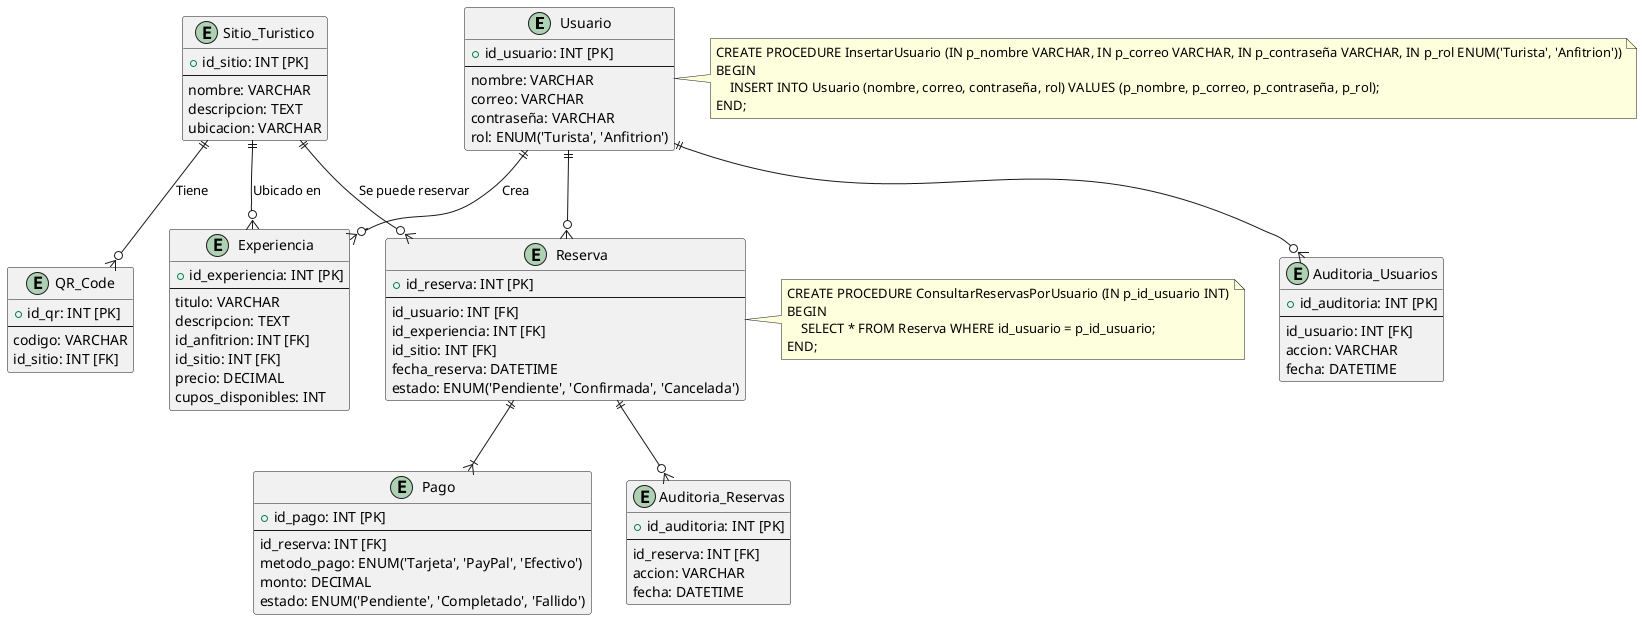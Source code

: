@startuml

entity Usuario {
    +id_usuario: INT [PK]
    --
    nombre: VARCHAR
    correo: VARCHAR
    contraseña: VARCHAR
    rol: ENUM('Turista', 'Anfitrion')
}

entity Sitio_Turistico {
    +id_sitio: INT [PK]
    --
    nombre: VARCHAR
    descripcion: TEXT
    ubicacion: VARCHAR
}

entity QR_Code {
    +id_qr: INT [PK]
    --
    codigo: VARCHAR
    id_sitio: INT [FK] 
}

entity Experiencia {
    +id_experiencia: INT [PK]
    --
    titulo: VARCHAR
    descripcion: TEXT
    id_anfitrion: INT [FK]
    id_sitio: INT [FK]  
    precio: DECIMAL
    cupos_disponibles: INT
}

entity Reserva {
    +id_reserva: INT [PK]
    --
    id_usuario: INT [FK]
    id_experiencia: INT [FK]
    id_sitio: INT [FK]  
    fecha_reserva: DATETIME
    estado: ENUM('Pendiente', 'Confirmada', 'Cancelada')
}

entity Pago {
    +id_pago: INT [PK]
    --
    id_reserva: INT [FK]
    metodo_pago: ENUM('Tarjeta', 'PayPal', 'Efectivo')
    monto: DECIMAL
    estado: ENUM('Pendiente', 'Completado', 'Fallido')
}

entity Auditoria_Usuarios {
    +id_auditoria: INT [PK]
    --
    id_usuario: INT [FK]
    accion: VARCHAR
    fecha: DATETIME
}

entity Auditoria_Reservas {
    +id_auditoria: INT [PK]
    --
    id_reserva: INT [FK]
    accion: VARCHAR
    fecha: DATETIME
}

Usuario ||--o{ Reserva
Usuario ||--o{ Experiencia : "Crea"
Sitio_Turistico ||--o{ QR_Code : "Tiene"
Sitio_Turistico ||--o{ Experiencia : "Ubicado en"
Sitio_Turistico ||--o{ Reserva : "Se puede reservar"
Reserva ||--|{ Pago
Reserva ||--o{ Auditoria_Reservas
Usuario ||--o{ Auditoria_Usuarios

' Procedimientos almacenados básicos
note right of Usuario
CREATE PROCEDURE InsertarUsuario (IN p_nombre VARCHAR, IN p_correo VARCHAR, IN p_contraseña VARCHAR, IN p_rol ENUM('Turista', 'Anfitrion'))
BEGIN
    INSERT INTO Usuario (nombre, correo, contraseña, rol) VALUES (p_nombre, p_correo, p_contraseña, p_rol);
END;
end note

note right of Reserva
CREATE PROCEDURE ConsultarReservasPorUsuario (IN p_id_usuario INT)
BEGIN
    SELECT * FROM Reserva WHERE id_usuario = p_id_usuario;
END;
end note

@enduml

